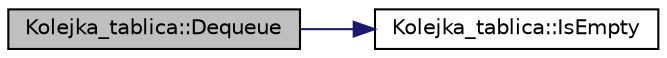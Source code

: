 digraph G
{
  edge [fontname="Helvetica",fontsize="10",labelfontname="Helvetica",labelfontsize="10"];
  node [fontname="Helvetica",fontsize="10",shape=record];
  rankdir="LR";
  Node1 [label="Kolejka_tablica::Dequeue",height=0.2,width=0.4,color="black", fillcolor="grey75", style="filled" fontcolor="black"];
  Node1 -> Node2 [color="midnightblue",fontsize="10",style="solid",fontname="Helvetica"];
  Node2 [label="Kolejka_tablica::IsEmpty",height=0.2,width=0.4,color="black", fillcolor="white", style="filled",URL="$class_kolejka__tablica.html#a60b76bc952560e33eae90b4baf014410",tooltip="Sprawdza czy kolejka jest pusta."];
}
